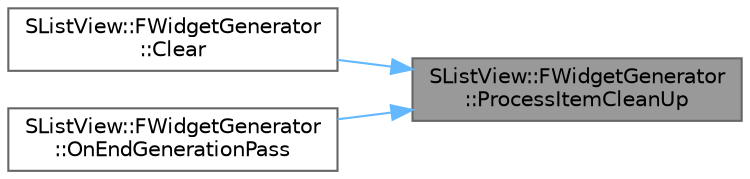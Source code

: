 digraph "SListView::FWidgetGenerator::ProcessItemCleanUp"
{
 // INTERACTIVE_SVG=YES
 // LATEX_PDF_SIZE
  bgcolor="transparent";
  edge [fontname=Helvetica,fontsize=10,labelfontname=Helvetica,labelfontsize=10];
  node [fontname=Helvetica,fontsize=10,shape=box,height=0.2,width=0.4];
  rankdir="RL";
  Node1 [id="Node000001",label="SListView::FWidgetGenerator\l::ProcessItemCleanUp",height=0.2,width=0.4,color="gray40", fillcolor="grey60", style="filled", fontcolor="black",tooltip=" "];
  Node1 -> Node2 [id="edge1_Node000001_Node000002",dir="back",color="steelblue1",style="solid",tooltip=" "];
  Node2 [id="Node000002",label="SListView::FWidgetGenerator\l::Clear",height=0.2,width=0.4,color="grey40", fillcolor="white", style="filled",URL="$d1/d10/classSListView_1_1FWidgetGenerator.html#a60003082c084ef64683817fef92f77ad",tooltip="Clear everything so widgets will be regenerated."];
  Node1 -> Node3 [id="edge2_Node000001_Node000003",dir="back",color="steelblue1",style="solid",tooltip=" "];
  Node3 [id="Node000003",label="SListView::FWidgetGenerator\l::OnEndGenerationPass",height=0.2,width=0.4,color="grey40", fillcolor="white", style="filled",URL="$d1/d10/classSListView_1_1FWidgetGenerator.html#a136a3e8886b8c407a6432e21a0d9ab3b",tooltip="Called at the end of the generation pass."];
}
